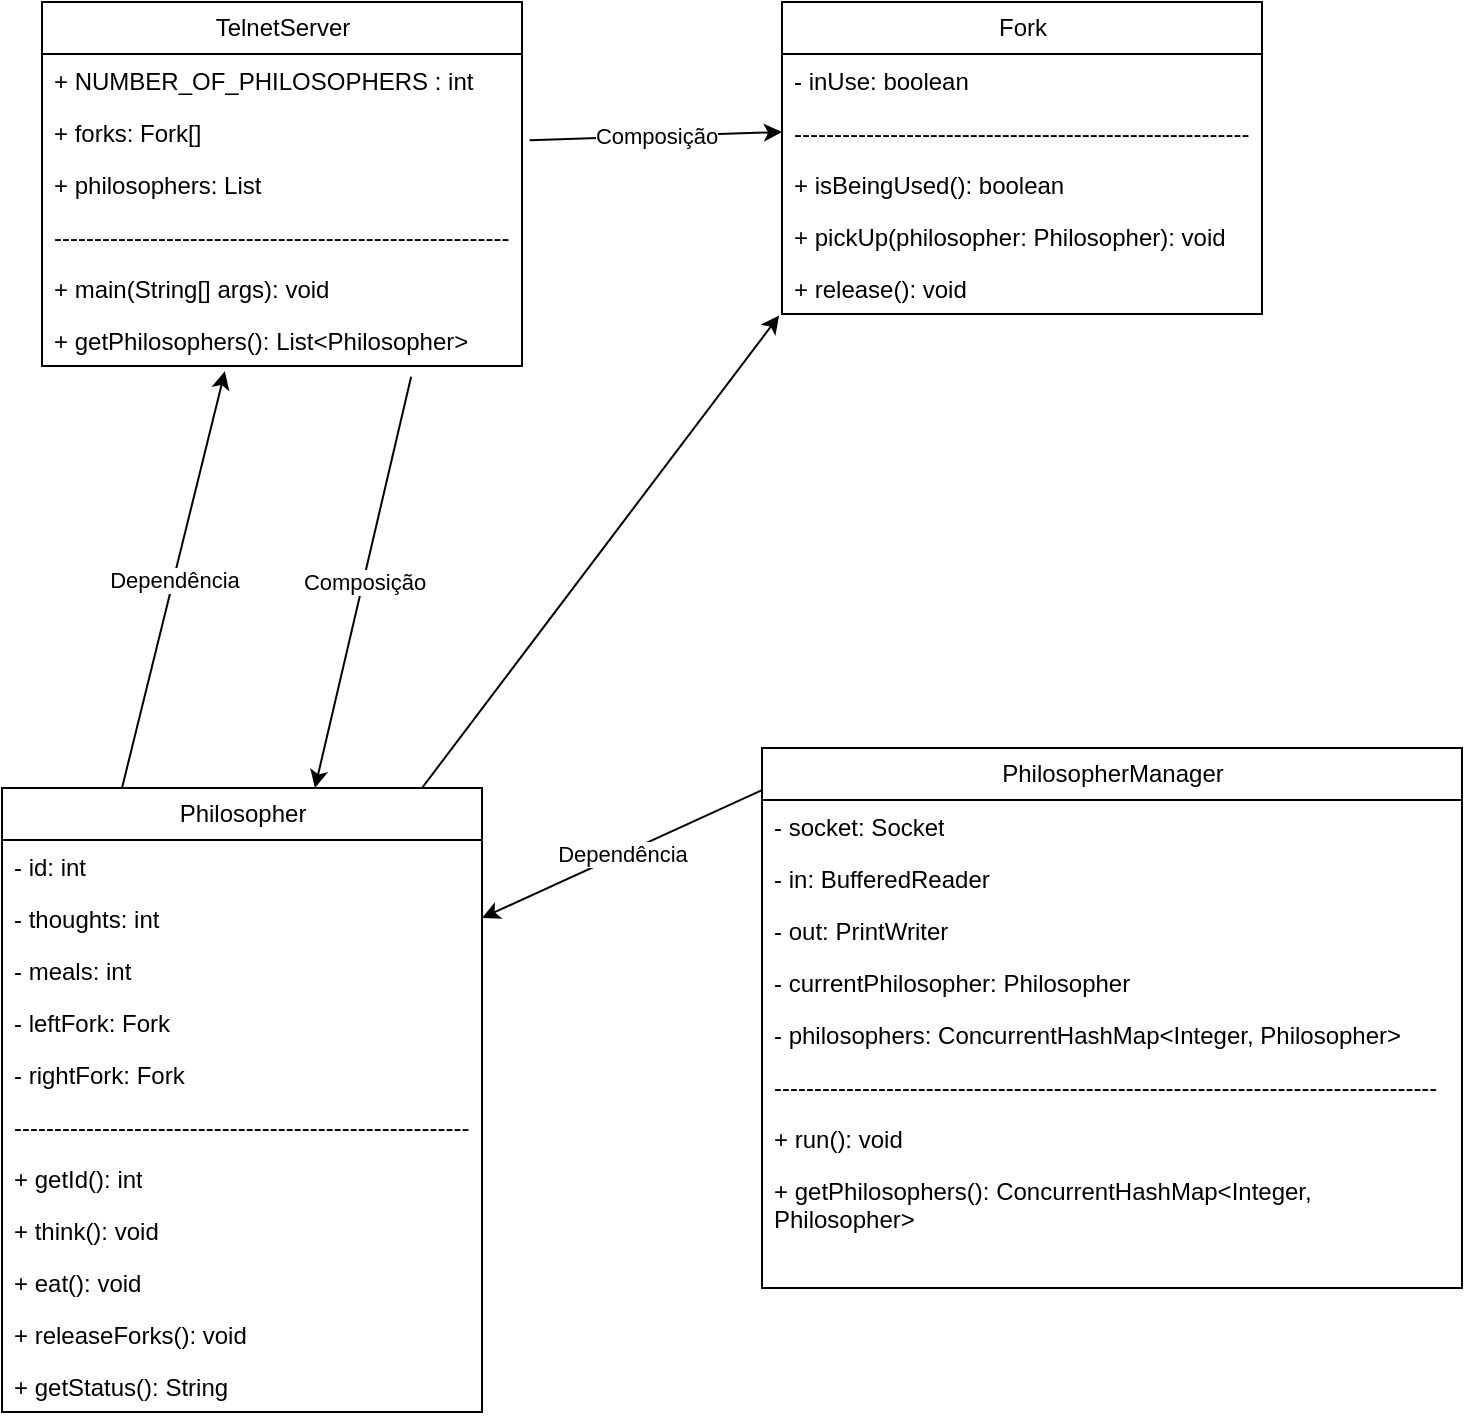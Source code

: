 <mxfile>
    <diagram id="kMnUJKvWAzF22GBGgxp6" name="Page-1">
        <mxGraphModel dx="1132" dy="713" grid="1" gridSize="10" guides="1" tooltips="1" connect="1" arrows="1" fold="1" page="1" pageScale="1" pageWidth="850" pageHeight="1100" math="0" shadow="0">
            <root>
                <mxCell id="0"/>
                <mxCell id="1" parent="0"/>
                <mxCell id="2" value="TelnetServer" style="swimlane;fontStyle=0;childLayout=stackLayout;horizontal=1;startSize=26;fillColor=none;horizontalStack=0;resizeParent=1;resizeParentMax=0;resizeLast=0;collapsible=1;marginBottom=0;html=1;" parent="1" vertex="1">
                    <mxGeometry x="110" y="57" width="240" height="182" as="geometry"/>
                </mxCell>
                <mxCell id="3" value="+ NUMBER_OF_PHILOSOPHERS : int" style="text;strokeColor=none;fillColor=none;align=left;verticalAlign=top;spacingLeft=4;spacingRight=4;overflow=hidden;rotatable=0;points=[[0,0.5],[1,0.5]];portConstraint=eastwest;whiteSpace=wrap;html=1;" parent="2" vertex="1">
                    <mxGeometry y="26" width="240" height="26" as="geometry"/>
                </mxCell>
                <mxCell id="4" value="+ forks: Fork[]" style="text;strokeColor=none;fillColor=none;align=left;verticalAlign=top;spacingLeft=4;spacingRight=4;overflow=hidden;rotatable=0;points=[[0,0.5],[1,0.5]];portConstraint=eastwest;whiteSpace=wrap;html=1;" parent="2" vertex="1">
                    <mxGeometry y="52" width="240" height="26" as="geometry"/>
                </mxCell>
                <mxCell id="7" value="+ philosophers: List" style="text;strokeColor=none;fillColor=none;align=left;verticalAlign=top;spacingLeft=4;spacingRight=4;overflow=hidden;rotatable=0;points=[[0,0.5],[1,0.5]];portConstraint=eastwest;whiteSpace=wrap;html=1;" parent="2" vertex="1">
                    <mxGeometry y="78" width="240" height="26" as="geometry"/>
                </mxCell>
                <mxCell id="8" value="---------------------------------------------------------" style="text;strokeColor=none;fillColor=none;align=left;verticalAlign=top;spacingLeft=4;spacingRight=4;overflow=hidden;rotatable=0;points=[[0,0.5],[1,0.5]];portConstraint=eastwest;whiteSpace=wrap;html=1;" parent="2" vertex="1">
                    <mxGeometry y="104" width="240" height="26" as="geometry"/>
                </mxCell>
                <mxCell id="5" value="&lt;span class=&quot;hljs-operator&quot;&gt;+&lt;/span&gt;&amp;nbsp;main(String[] args): void" style="text;strokeColor=none;fillColor=none;align=left;verticalAlign=top;spacingLeft=4;spacingRight=4;overflow=hidden;rotatable=0;points=[[0,0.5],[1,0.5]];portConstraint=eastwest;whiteSpace=wrap;html=1;" parent="2" vertex="1">
                    <mxGeometry y="130" width="240" height="26" as="geometry"/>
                </mxCell>
                <mxCell id="9" value="&lt;span class=&quot;hljs-operator&quot;&gt;+&lt;/span&gt; getPhilosophers(): List&lt;span class=&quot;hljs-operator&quot;&gt;&amp;lt;&lt;/span&gt;Philosopher&lt;span class=&quot;hljs-operator&quot;&gt;&amp;gt;&lt;/span&gt;" style="text;strokeColor=none;fillColor=none;align=left;verticalAlign=top;spacingLeft=4;spacingRight=4;overflow=hidden;rotatable=0;points=[[0,0.5],[1,0.5]];portConstraint=eastwest;whiteSpace=wrap;html=1;" parent="2" vertex="1">
                    <mxGeometry y="156" width="240" height="26" as="geometry"/>
                </mxCell>
                <mxCell id="10" value="Fork" style="swimlane;fontStyle=0;childLayout=stackLayout;horizontal=1;startSize=26;fillColor=none;horizontalStack=0;resizeParent=1;resizeParentMax=0;resizeLast=0;collapsible=1;marginBottom=0;html=1;" parent="1" vertex="1">
                    <mxGeometry x="480" y="57" width="240" height="156" as="geometry"/>
                </mxCell>
                <mxCell id="11" value="&lt;span class=&quot;hljs-operator&quot;&gt;-&lt;/span&gt; inUse: &lt;span class=&quot;hljs-type&quot;&gt;boolean&lt;/span&gt;" style="text;strokeColor=none;fillColor=none;align=left;verticalAlign=top;spacingLeft=4;spacingRight=4;overflow=hidden;rotatable=0;points=[[0,0.5],[1,0.5]];portConstraint=eastwest;whiteSpace=wrap;html=1;" parent="10" vertex="1">
                    <mxGeometry y="26" width="240" height="26" as="geometry"/>
                </mxCell>
                <mxCell id="14" value="---------------------------------------------------------" style="text;strokeColor=none;fillColor=none;align=left;verticalAlign=top;spacingLeft=4;spacingRight=4;overflow=hidden;rotatable=0;points=[[0,0.5],[1,0.5]];portConstraint=eastwest;whiteSpace=wrap;html=1;" parent="10" vertex="1">
                    <mxGeometry y="52" width="240" height="26" as="geometry"/>
                </mxCell>
                <mxCell id="15" value="&lt;span class=&quot;hljs-operator&quot;&gt;+&lt;/span&gt; isBeingUsed(): &lt;span class=&quot;hljs-type&quot;&gt;boolean&lt;/span&gt;" style="text;strokeColor=none;fillColor=none;align=left;verticalAlign=top;spacingLeft=4;spacingRight=4;overflow=hidden;rotatable=0;points=[[0,0.5],[1,0.5]];portConstraint=eastwest;whiteSpace=wrap;html=1;" parent="10" vertex="1">
                    <mxGeometry y="78" width="240" height="26" as="geometry"/>
                </mxCell>
                <mxCell id="17" value="&lt;span class=&quot;hljs-operator&quot;&gt;+&lt;/span&gt; pickUp(philosopher: Philosopher): void" style="text;strokeColor=none;fillColor=none;align=left;verticalAlign=top;spacingLeft=4;spacingRight=4;overflow=hidden;rotatable=0;points=[[0,0.5],[1,0.5]];portConstraint=eastwest;whiteSpace=wrap;html=1;" parent="10" vertex="1">
                    <mxGeometry y="104" width="240" height="26" as="geometry"/>
                </mxCell>
                <mxCell id="16" value="&lt;span class=&quot;hljs-operator&quot;&gt;+&lt;/span&gt; &lt;span class=&quot;hljs-keyword&quot;&gt;release&lt;/span&gt;(): void" style="text;strokeColor=none;fillColor=none;align=left;verticalAlign=top;spacingLeft=4;spacingRight=4;overflow=hidden;rotatable=0;points=[[0,0.5],[1,0.5]];portConstraint=eastwest;whiteSpace=wrap;html=1;" parent="10" vertex="1">
                    <mxGeometry y="130" width="240" height="26" as="geometry"/>
                </mxCell>
                <mxCell id="18" value="Philosopher" style="swimlane;fontStyle=0;childLayout=stackLayout;horizontal=1;startSize=26;fillColor=none;horizontalStack=0;resizeParent=1;resizeParentMax=0;resizeLast=0;collapsible=1;marginBottom=0;html=1;" parent="1" vertex="1">
                    <mxGeometry x="90" y="450" width="240" height="312" as="geometry"/>
                </mxCell>
                <mxCell id="19" value="&lt;span class=&quot;hljs-operator&quot;&gt;-&lt;/span&gt; id: &lt;span class=&quot;hljs-type&quot;&gt;int&lt;/span&gt;" style="text;strokeColor=none;fillColor=none;align=left;verticalAlign=top;spacingLeft=4;spacingRight=4;overflow=hidden;rotatable=0;points=[[0,0.5],[1,0.5]];portConstraint=eastwest;whiteSpace=wrap;html=1;" parent="18" vertex="1">
                    <mxGeometry y="26" width="240" height="26" as="geometry"/>
                </mxCell>
                <mxCell id="20" value="&lt;span class=&quot;hljs-operator&quot;&gt;-&lt;/span&gt; thoughts: &lt;span class=&quot;hljs-type&quot;&gt;int&lt;/span&gt;" style="text;strokeColor=none;fillColor=none;align=left;verticalAlign=top;spacingLeft=4;spacingRight=4;overflow=hidden;rotatable=0;points=[[0,0.5],[1,0.5]];portConstraint=eastwest;whiteSpace=wrap;html=1;" parent="18" vertex="1">
                    <mxGeometry y="52" width="240" height="26" as="geometry"/>
                </mxCell>
                <mxCell id="21" value="&lt;span class=&quot;hljs-operator&quot;&gt;-&lt;/span&gt; meals: &lt;span class=&quot;hljs-type&quot;&gt;int&lt;/span&gt;" style="text;strokeColor=none;fillColor=none;align=left;verticalAlign=top;spacingLeft=4;spacingRight=4;overflow=hidden;rotatable=0;points=[[0,0.5],[1,0.5]];portConstraint=eastwest;whiteSpace=wrap;html=1;" parent="18" vertex="1">
                    <mxGeometry y="78" width="240" height="26" as="geometry"/>
                </mxCell>
                <mxCell id="26" value="&lt;span class=&quot;hljs-operator&quot;&gt;-&lt;/span&gt; leftFork: Fork&amp;nbsp;" style="text;strokeColor=none;fillColor=none;align=left;verticalAlign=top;spacingLeft=4;spacingRight=4;overflow=hidden;rotatable=0;points=[[0,0.5],[1,0.5]];portConstraint=eastwest;whiteSpace=wrap;html=1;" parent="18" vertex="1">
                    <mxGeometry y="104" width="240" height="26" as="geometry"/>
                </mxCell>
                <mxCell id="25" value="&lt;span class=&quot;hljs-operator&quot;&gt;-&lt;/span&gt; rightFork: Fork&amp;nbsp;&amp;nbsp;" style="text;strokeColor=none;fillColor=none;align=left;verticalAlign=top;spacingLeft=4;spacingRight=4;overflow=hidden;rotatable=0;points=[[0,0.5],[1,0.5]];portConstraint=eastwest;whiteSpace=wrap;html=1;" parent="18" vertex="1">
                    <mxGeometry y="130" width="240" height="26" as="geometry"/>
                </mxCell>
                <mxCell id="22" value="---------------------------------------------------------" style="text;strokeColor=none;fillColor=none;align=left;verticalAlign=top;spacingLeft=4;spacingRight=4;overflow=hidden;rotatable=0;points=[[0,0.5],[1,0.5]];portConstraint=eastwest;whiteSpace=wrap;html=1;" parent="18" vertex="1">
                    <mxGeometry y="156" width="240" height="26" as="geometry"/>
                </mxCell>
                <mxCell id="23" value="&lt;span class=&quot;hljs-operator&quot;&gt;+&lt;/span&gt; getId(): &lt;span class=&quot;hljs-type&quot;&gt;int&lt;/span&gt;" style="text;strokeColor=none;fillColor=none;align=left;verticalAlign=top;spacingLeft=4;spacingRight=4;overflow=hidden;rotatable=0;points=[[0,0.5],[1,0.5]];portConstraint=eastwest;whiteSpace=wrap;html=1;" parent="18" vertex="1">
                    <mxGeometry y="182" width="240" height="26" as="geometry"/>
                </mxCell>
                <mxCell id="28" value="+ think(): void   " style="text;strokeColor=none;fillColor=none;align=left;verticalAlign=top;spacingLeft=4;spacingRight=4;overflow=hidden;rotatable=0;points=[[0,0.5],[1,0.5]];portConstraint=eastwest;whiteSpace=wrap;html=1;" parent="18" vertex="1">
                    <mxGeometry y="208" width="240" height="26" as="geometry"/>
                </mxCell>
                <mxCell id="29" value="&lt;span class=&quot;hljs-operator&quot;&gt;+&lt;/span&gt; eat(): void&amp;nbsp; &amp;nbsp; &amp;nbsp; &amp;nbsp;&amp;nbsp;" style="text;strokeColor=none;fillColor=none;align=left;verticalAlign=top;spacingLeft=4;spacingRight=4;overflow=hidden;rotatable=0;points=[[0,0.5],[1,0.5]];portConstraint=eastwest;whiteSpace=wrap;html=1;" parent="18" vertex="1">
                    <mxGeometry y="234" width="240" height="26" as="geometry"/>
                </mxCell>
                <mxCell id="27" value="&lt;span class=&quot;hljs-operator&quot;&gt;+&lt;/span&gt; releaseForks(): void&amp;nbsp;" style="text;strokeColor=none;fillColor=none;align=left;verticalAlign=top;spacingLeft=4;spacingRight=4;overflow=hidden;rotatable=0;points=[[0,0.5],[1,0.5]];portConstraint=eastwest;whiteSpace=wrap;html=1;" parent="18" vertex="1">
                    <mxGeometry y="260" width="240" height="26" as="geometry"/>
                </mxCell>
                <mxCell id="24" value="&lt;span class=&quot;hljs-operator&quot;&gt;+&lt;/span&gt; getStatus(): String&amp;nbsp; &amp;nbsp;" style="text;strokeColor=none;fillColor=none;align=left;verticalAlign=top;spacingLeft=4;spacingRight=4;overflow=hidden;rotatable=0;points=[[0,0.5],[1,0.5]];portConstraint=eastwest;whiteSpace=wrap;html=1;" parent="18" vertex="1">
                    <mxGeometry y="286" width="240" height="26" as="geometry"/>
                </mxCell>
                <mxCell id="30" value="PhilosopherManager" style="swimlane;fontStyle=0;childLayout=stackLayout;horizontal=1;startSize=26;fillColor=none;horizontalStack=0;resizeParent=1;resizeParentMax=0;resizeLast=0;collapsible=1;marginBottom=0;html=1;" parent="1" vertex="1">
                    <mxGeometry x="470" y="430" width="350" height="270" as="geometry"/>
                </mxCell>
                <mxCell id="31" value="&lt;span class=&quot;hljs-operator&quot;&gt;-&lt;/span&gt; socket: Socket" style="text;strokeColor=none;fillColor=none;align=left;verticalAlign=top;spacingLeft=4;spacingRight=4;overflow=hidden;rotatable=0;points=[[0,0.5],[1,0.5]];portConstraint=eastwest;whiteSpace=wrap;html=1;" parent="30" vertex="1">
                    <mxGeometry y="26" width="350" height="26" as="geometry"/>
                </mxCell>
                <mxCell id="32" value="&lt;span class=&quot;hljs-operator&quot;&gt;-&lt;/span&gt; &lt;span class=&quot;hljs-keyword&quot;&gt;in&lt;/span&gt;: BufferedReader&amp;nbsp;" style="text;strokeColor=none;fillColor=none;align=left;verticalAlign=top;spacingLeft=4;spacingRight=4;overflow=hidden;rotatable=0;points=[[0,0.5],[1,0.5]];portConstraint=eastwest;whiteSpace=wrap;html=1;" parent="30" vertex="1">
                    <mxGeometry y="52" width="350" height="26" as="geometry"/>
                </mxCell>
                <mxCell id="37" value="&lt;span class=&quot;hljs-operator&quot;&gt;-&lt;/span&gt; &lt;span class=&quot;hljs-keyword&quot;&gt;out&lt;/span&gt;: PrintWriter&amp;nbsp; &amp;nbsp;&amp;nbsp;" style="text;strokeColor=none;fillColor=none;align=left;verticalAlign=top;spacingLeft=4;spacingRight=4;overflow=hidden;rotatable=0;points=[[0,0.5],[1,0.5]];portConstraint=eastwest;whiteSpace=wrap;html=1;" parent="30" vertex="1">
                    <mxGeometry y="78" width="350" height="26" as="geometry"/>
                </mxCell>
                <mxCell id="38" value="&lt;span class=&quot;hljs-operator&quot;&gt;-&lt;/span&gt; currentPhilosopher: Philosopher&amp;nbsp;" style="text;strokeColor=none;fillColor=none;align=left;verticalAlign=top;spacingLeft=4;spacingRight=4;overflow=hidden;rotatable=0;points=[[0,0.5],[1,0.5]];portConstraint=eastwest;whiteSpace=wrap;html=1;" parent="30" vertex="1">
                    <mxGeometry y="104" width="350" height="26" as="geometry"/>
                </mxCell>
                <mxCell id="33" value="&lt;span class=&quot;hljs-operator&quot;&gt;-&lt;/span&gt; philosophers: ConcurrentHashMap&lt;span class=&quot;hljs-operator&quot;&gt;&amp;lt;&lt;/span&gt;&lt;span class=&quot;hljs-type&quot;&gt;Integer&lt;/span&gt;, Philosopher&lt;span class=&quot;hljs-operator&quot;&gt;&amp;gt;&lt;/span&gt;" style="text;strokeColor=none;fillColor=none;align=left;verticalAlign=top;spacingLeft=4;spacingRight=4;overflow=hidden;rotatable=0;points=[[0,0.5],[1,0.5]];portConstraint=eastwest;whiteSpace=wrap;html=1;" parent="30" vertex="1">
                    <mxGeometry y="130" width="350" height="26" as="geometry"/>
                </mxCell>
                <mxCell id="34" value="-----------------------------------------------------------------------------------" style="text;strokeColor=none;fillColor=none;align=left;verticalAlign=top;spacingLeft=4;spacingRight=4;overflow=hidden;rotatable=0;points=[[0,0.5],[1,0.5]];portConstraint=eastwest;whiteSpace=wrap;html=1;" parent="30" vertex="1">
                    <mxGeometry y="156" width="350" height="26" as="geometry"/>
                </mxCell>
                <mxCell id="35" value="&lt;span class=&quot;hljs-operator&quot;&gt;+&lt;/span&gt; run(): void&amp;nbsp;&amp;nbsp;" style="text;strokeColor=none;fillColor=none;align=left;verticalAlign=top;spacingLeft=4;spacingRight=4;overflow=hidden;rotatable=0;points=[[0,0.5],[1,0.5]];portConstraint=eastwest;whiteSpace=wrap;html=1;" parent="30" vertex="1">
                    <mxGeometry y="182" width="350" height="26" as="geometry"/>
                </mxCell>
                <mxCell id="36" value="&lt;span class=&quot;hljs-operator&quot;&gt;+&lt;/span&gt; getPhilosophers(): ConcurrentHashMap&lt;span class=&quot;hljs-operator&quot;&gt;&amp;lt;&lt;/span&gt;&lt;span class=&quot;hljs-type&quot;&gt;Integer&lt;/span&gt;, Philosopher&lt;span class=&quot;hljs-operator&quot;&gt;&amp;gt;&lt;/span&gt;" style="text;strokeColor=none;fillColor=none;align=left;verticalAlign=top;spacingLeft=4;spacingRight=4;overflow=hidden;rotatable=0;points=[[0,0.5],[1,0.5]];portConstraint=eastwest;whiteSpace=wrap;html=1;" parent="30" vertex="1">
                    <mxGeometry y="208" width="350" height="62" as="geometry"/>
                </mxCell>
                <mxCell id="39" value="" style="endArrow=classic;html=1;entryX=0;entryY=0.5;entryDx=0;entryDy=0;exitX=1.016;exitY=0.661;exitDx=0;exitDy=0;exitPerimeter=0;" parent="1" source="4" target="14" edge="1">
                    <mxGeometry relative="1" as="geometry">
                        <mxPoint x="340" y="140" as="sourcePoint"/>
                        <mxPoint x="440" y="140" as="targetPoint"/>
                    </mxGeometry>
                </mxCell>
                <mxCell id="40" value="Composição" style="edgeLabel;resizable=0;html=1;align=center;verticalAlign=middle;" parent="39" connectable="0" vertex="1">
                    <mxGeometry relative="1" as="geometry"/>
                </mxCell>
                <mxCell id="42" value="" style="endArrow=classic;html=1;exitX=0.769;exitY=1.205;exitDx=0;exitDy=0;exitPerimeter=0;" edge="1" parent="1" source="9" target="18">
                    <mxGeometry relative="1" as="geometry">
                        <mxPoint x="370" y="250" as="sourcePoint"/>
                        <mxPoint x="470" y="250" as="targetPoint"/>
                    </mxGeometry>
                </mxCell>
                <mxCell id="43" value="Composição" style="edgeLabel;resizable=0;html=1;align=center;verticalAlign=middle;" connectable="0" vertex="1" parent="42">
                    <mxGeometry relative="1" as="geometry"/>
                </mxCell>
                <mxCell id="46" value="" style="endArrow=classic;html=1;entryX=-0.006;entryY=1.031;entryDx=0;entryDy=0;entryPerimeter=0;" edge="1" parent="1" target="16">
                    <mxGeometry width="50" height="50" relative="1" as="geometry">
                        <mxPoint x="300" y="450" as="sourcePoint"/>
                        <mxPoint x="350" y="400" as="targetPoint"/>
                    </mxGeometry>
                </mxCell>
                <mxCell id="48" value="" style="endArrow=classic;html=1;entryX=1;entryY=0.5;entryDx=0;entryDy=0;exitX=0;exitY=0.078;exitDx=0;exitDy=0;exitPerimeter=0;" edge="1" parent="1" source="30" target="20">
                    <mxGeometry relative="1" as="geometry">
                        <mxPoint x="370" y="490" as="sourcePoint"/>
                        <mxPoint x="470" y="490" as="targetPoint"/>
                    </mxGeometry>
                </mxCell>
                <mxCell id="49" value="Dependência" style="edgeLabel;resizable=0;html=1;align=center;verticalAlign=middle;" connectable="0" vertex="1" parent="48">
                    <mxGeometry relative="1" as="geometry"/>
                </mxCell>
                <mxCell id="50" value="" style="endArrow=classic;html=1;exitX=0.25;exitY=0;exitDx=0;exitDy=0;entryX=0.381;entryY=1.103;entryDx=0;entryDy=0;entryPerimeter=0;" edge="1" parent="1" source="18" target="9">
                    <mxGeometry relative="1" as="geometry">
                        <mxPoint x="190" y="350.0" as="sourcePoint"/>
                        <mxPoint x="140" y="250" as="targetPoint"/>
                    </mxGeometry>
                </mxCell>
                <mxCell id="51" value="Dependência" style="edgeLabel;resizable=0;html=1;align=center;verticalAlign=middle;" connectable="0" vertex="1" parent="50">
                    <mxGeometry relative="1" as="geometry"/>
                </mxCell>
            </root>
        </mxGraphModel>
    </diagram>
</mxfile>